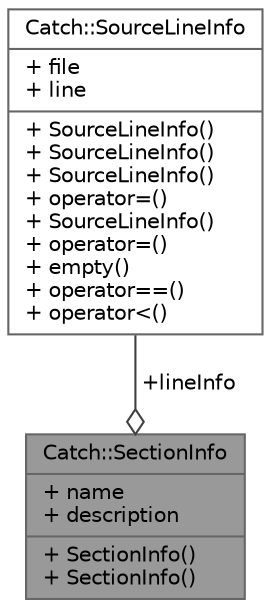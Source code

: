digraph "Catch::SectionInfo"
{
 // LATEX_PDF_SIZE
  bgcolor="transparent";
  edge [fontname=Helvetica,fontsize=10,labelfontname=Helvetica,labelfontsize=10];
  node [fontname=Helvetica,fontsize=10,shape=box,height=0.2,width=0.4];
  Node1 [shape=record,label="{Catch::SectionInfo\n|+ name\l+ description\l|+ SectionInfo()\l+ SectionInfo()\l}",height=0.2,width=0.4,color="gray40", fillcolor="grey60", style="filled", fontcolor="black",tooltip=" "];
  Node2 -> Node1 [color="grey25",style="solid",label=" +lineInfo" ,arrowhead="odiamond"];
  Node2 [shape=record,label="{Catch::SourceLineInfo\n|+ file\l+ line\l|+ SourceLineInfo()\l+ SourceLineInfo()\l+ SourceLineInfo()\l+ operator=()\l+ SourceLineInfo()\l+ operator=()\l+ empty()\l+ operator==()\l+ operator\<()\l}",height=0.2,width=0.4,color="gray40", fillcolor="white", style="filled",URL="$struct_catch_1_1_source_line_info.html",tooltip=" "];
}
